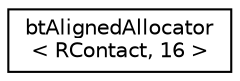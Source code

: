 digraph "Graphical Class Hierarchy"
{
  edge [fontname="Helvetica",fontsize="10",labelfontname="Helvetica",labelfontsize="10"];
  node [fontname="Helvetica",fontsize="10",shape=record];
  rankdir="LR";
  Node1 [label="btAlignedAllocator\l\< RContact, 16 \>",height=0.2,width=0.4,color="black", fillcolor="white", style="filled",URL="$classbt_aligned_allocator.html"];
}
